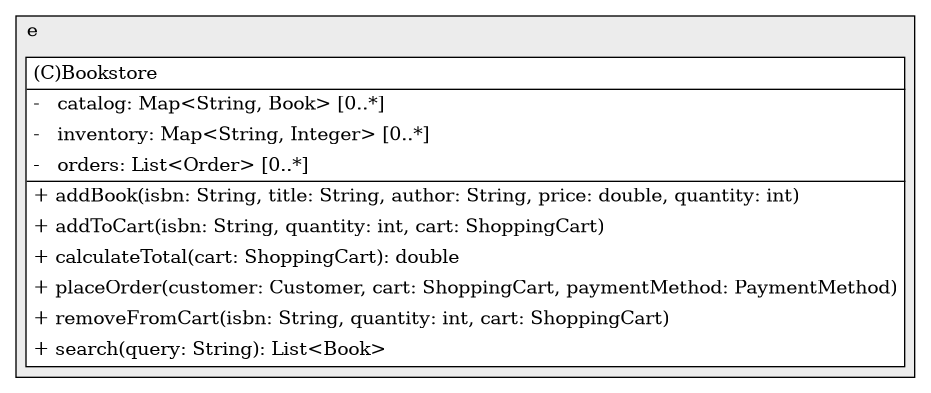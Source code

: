 @startuml

/' diagram meta data start
config=StructureConfiguration;
{
  "projectClassification": {
    "searchMode": "OpenProject", // OpenProject, AllProjects
    "includedProjects": "",
    "pathEndKeywords": "*.impl",
    "isClientPath": "",
    "isClientName": "",
    "isTestPath": "",
    "isTestName": "",
    "isMappingPath": "",
    "isMappingName": "",
    "isDataAccessPath": "",
    "isDataAccessName": "",
    "isDataStructurePath": "",
    "isDataStructureName": "",
    "isInterfaceStructuresPath": "",
    "isInterfaceStructuresName": "",
    "isEntryPointPath": "",
    "isEntryPointName": "",
    "treatFinalFieldsAsMandatory": false
  },
  "graphRestriction": {
    "classPackageExcludeFilter": "",
    "classPackageIncludeFilter": "",
    "classNameExcludeFilter": "",
    "classNameIncludeFilter": "",
    "methodNameExcludeFilter": "",
    "methodNameIncludeFilter": "",
    "removeByInheritance": "", // inheritance/annotation based filtering is done in a second step
    "removeByAnnotation": "",
    "removeByClassPackage": "", // cleanup the graph after inheritance/annotation based filtering is done
    "removeByClassName": "",
    "cutMappings": false,
    "cutEnum": true,
    "cutTests": true,
    "cutClient": true,
    "cutDataAccess": false,
    "cutInterfaceStructures": false,
    "cutDataStructures": false,
    "cutGetterAndSetter": true,
    "cutConstructors": true
  },
  "graphTraversal": {
    "forwardDepth": 6,
    "backwardDepth": 6,
    "classPackageExcludeFilter": "",
    "classPackageIncludeFilter": "",
    "classNameExcludeFilter": "",
    "classNameIncludeFilter": "",
    "methodNameExcludeFilter": "",
    "methodNameIncludeFilter": "",
    "hideMappings": false,
    "hideDataStructures": false,
    "hidePrivateMethods": true,
    "hideInterfaceCalls": true, // indirection: implementation -> interface (is hidden) -> implementation
    "onlyShowApplicationEntryPoints": false, // root node is included
    "useMethodCallsForStructureDiagram": "ForwardOnly" // ForwardOnly, BothDirections, No
  },
  "details": {
    "aggregation": "GroupByClass", // ByClass, GroupByClass, None
    "showClassGenericTypes": true,
    "showMethods": true,
    "showMethodParameterNames": true,
    "showMethodParameterTypes": true,
    "showMethodReturnType": true,
    "showPackageLevels": 2,
    "showDetailedClassStructure": true
  },
  "rootClass": "e.Bookstore",
  "extensionCallbackMethod": "" // qualified.class.name#methodName - signature: public static String method(String)
}
diagram meta data end '/



digraph g {
    rankdir="TB"
    splines=polyline
    

'nodes 
subgraph cluster_101 { 
   	label=e
	labeljust=l
	fillcolor="#ececec"
	style=filled
   
   Bookstore101[
	label=<<TABLE BORDER="1" CELLBORDER="0" CELLPADDING="4" CELLSPACING="0">
<TR><TD ALIGN="LEFT" >(C)Bookstore</TD></TR>
<HR/>
<TR><TD ALIGN="LEFT" >-   catalog: Map&lt;String, Book&gt; [0..*]</TD></TR>
<TR><TD ALIGN="LEFT" >-   inventory: Map&lt;String, Integer&gt; [0..*]</TD></TR>
<TR><TD ALIGN="LEFT" >-   orders: List&lt;Order&gt; [0..*]</TD></TR>
<HR/>
<TR><TD ALIGN="LEFT" >+ addBook(isbn: String, title: String, author: String, price: double, quantity: int)</TD></TR>
<TR><TD ALIGN="LEFT" >+ addToCart(isbn: String, quantity: int, cart: ShoppingCart)</TD></TR>
<TR><TD ALIGN="LEFT" >+ calculateTotal(cart: ShoppingCart): double</TD></TR>
<TR><TD ALIGN="LEFT" >+ placeOrder(customer: Customer, cart: ShoppingCart, paymentMethod: PaymentMethod)</TD></TR>
<TR><TD ALIGN="LEFT" >+ removeFromCart(isbn: String, quantity: int, cart: ShoppingCart)</TD></TR>
<TR><TD ALIGN="LEFT" >+ search(query: String): List&lt;Book&gt;</TD></TR>
</TABLE>>
	style=filled
	margin=0
	shape=plaintext
	fillcolor="#FFFFFF"
];
} 

'edges    

    
}
@enduml